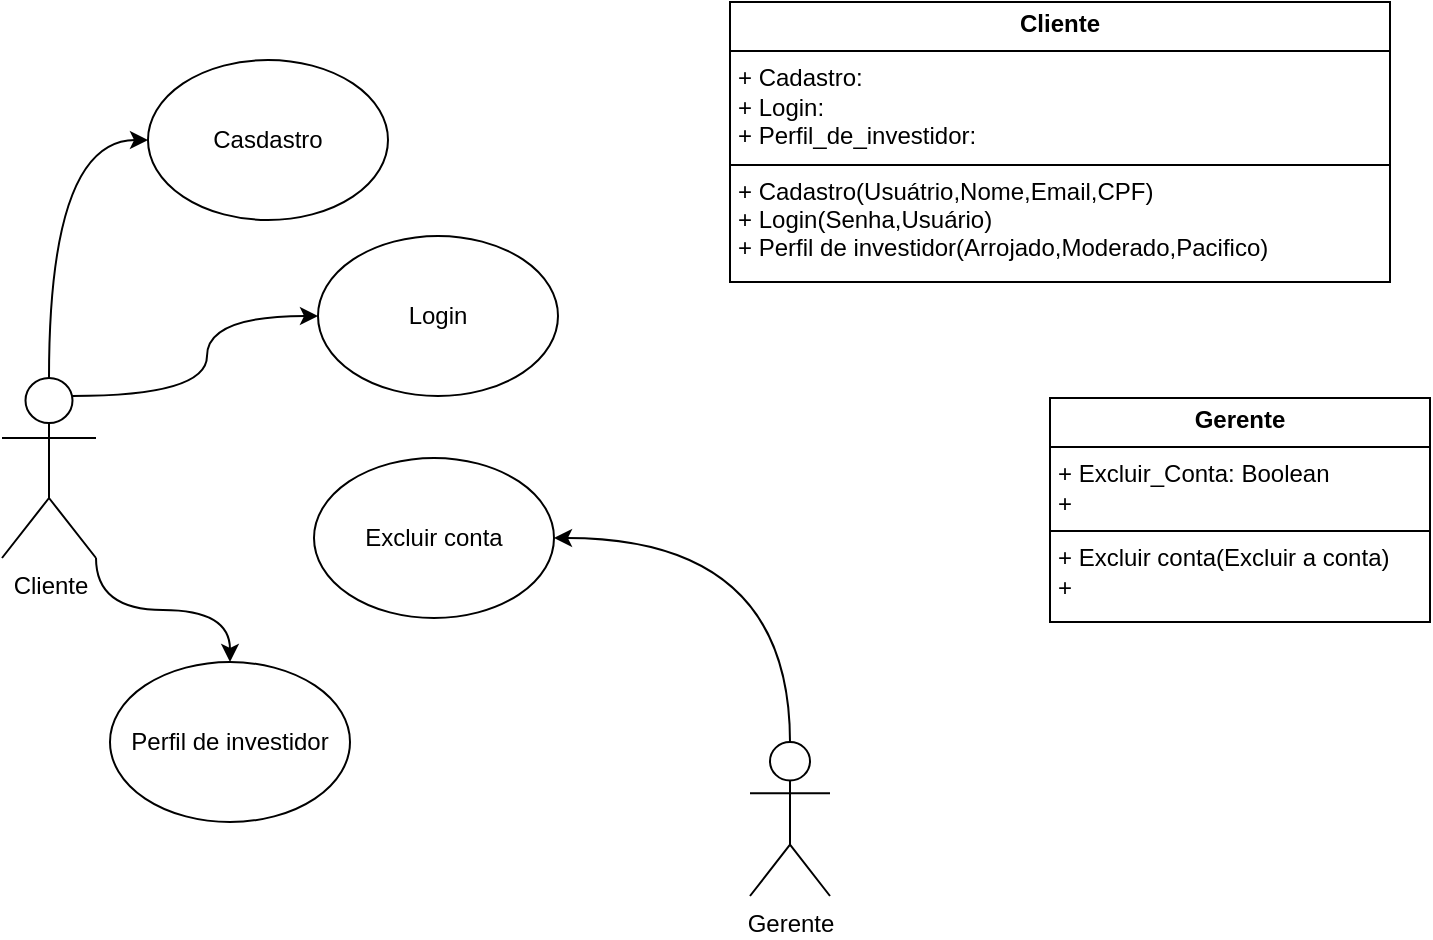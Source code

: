<mxfile version="26.1.3" pages="3">
  <diagram id="YiMTqJKwDYF6vRVPjCFN" name="Exemplo">
    <mxGraphModel dx="1850" dy="1091" grid="1" gridSize="10" guides="1" tooltips="1" connect="1" arrows="1" fold="1" page="0" pageScale="1" pageWidth="827" pageHeight="1169" math="0" shadow="0">
      <root>
        <mxCell id="0" />
        <mxCell id="1" parent="0" />
        <mxCell id="x46C2pyT2gjfAuQc5zcK-3" value="Casdastro" style="ellipse;whiteSpace=wrap;html=1;" parent="1" vertex="1">
          <mxGeometry x="-661" y="-11" width="120" height="80" as="geometry" />
        </mxCell>
        <mxCell id="9Rf2MA_FwwKXXwiIyqJm-19" style="edgeStyle=orthogonalEdgeStyle;curved=1;rounded=0;orthogonalLoop=1;jettySize=auto;html=1;exitX=0.5;exitY=0;exitDx=0;exitDy=0;exitPerimeter=0;entryX=0;entryY=0.5;entryDx=0;entryDy=0;" edge="1" parent="1" source="wG24ISfvj3rp2JO2qVLN-1" target="x46C2pyT2gjfAuQc5zcK-3">
          <mxGeometry relative="1" as="geometry" />
        </mxCell>
        <mxCell id="9Rf2MA_FwwKXXwiIyqJm-20" style="edgeStyle=orthogonalEdgeStyle;curved=1;rounded=0;orthogonalLoop=1;jettySize=auto;html=1;exitX=0.75;exitY=0.1;exitDx=0;exitDy=0;exitPerimeter=0;entryX=0;entryY=0.5;entryDx=0;entryDy=0;" edge="1" parent="1" source="wG24ISfvj3rp2JO2qVLN-1" target="wG24ISfvj3rp2JO2qVLN-13">
          <mxGeometry relative="1" as="geometry" />
        </mxCell>
        <mxCell id="IO-HotitZ12Z8oJGn4w1-2" style="edgeStyle=orthogonalEdgeStyle;curved=1;rounded=0;orthogonalLoop=1;jettySize=auto;html=1;exitX=1;exitY=1;exitDx=0;exitDy=0;exitPerimeter=0;entryX=0.5;entryY=0;entryDx=0;entryDy=0;" edge="1" parent="1" source="wG24ISfvj3rp2JO2qVLN-1" target="IO-HotitZ12Z8oJGn4w1-1">
          <mxGeometry relative="1" as="geometry" />
        </mxCell>
        <mxCell id="wG24ISfvj3rp2JO2qVLN-1" value="Cliente" style="shape=umlActor;verticalLabelPosition=bottom;verticalAlign=top;html=1;outlineConnect=0;" parent="1" vertex="1">
          <mxGeometry x="-734" y="148" width="47" height="90" as="geometry" />
        </mxCell>
        <mxCell id="wG24ISfvj3rp2JO2qVLN-13" value="Login" style="ellipse;whiteSpace=wrap;html=1;" parent="1" vertex="1">
          <mxGeometry x="-576" y="77" width="120" height="80" as="geometry" />
        </mxCell>
        <mxCell id="E99m4t5R8DJosONwmkcJ-4" value="&lt;p style=&quot;margin:0px;margin-top:4px;text-align:center;&quot;&gt;&lt;b&gt;Cliente&lt;/b&gt;&lt;/p&gt;&lt;hr size=&quot;1&quot; style=&quot;border-style:solid;&quot;&gt;&lt;p style=&quot;margin:0px;margin-left:4px;&quot;&gt;+ Cadastro:&lt;/p&gt;&lt;p style=&quot;margin:0px;margin-left:4px;&quot;&gt;+ Login:&lt;/p&gt;&lt;p style=&quot;margin:0px;margin-left:4px;&quot;&gt;+ Perfil_de_investidor:&lt;/p&gt;&lt;hr size=&quot;1&quot; style=&quot;border-style:solid;&quot;&gt;&lt;p style=&quot;margin:0px;margin-left:4px;&quot;&gt;+ Cadastro(Usuátrio,Nome,Email,CPF)&lt;br&gt;+ Login(Senha,Usuário)&lt;/p&gt;&lt;p style=&quot;margin:0px;margin-left:4px;&quot;&gt;+ Perfil de investidor(Arrojado,Moderado,Pacifico)&lt;/p&gt;" style="verticalAlign=top;align=left;overflow=fill;html=1;whiteSpace=wrap;" vertex="1" parent="1">
          <mxGeometry x="-370" y="-40" width="330" height="140" as="geometry" />
        </mxCell>
        <mxCell id="9Rf2MA_FwwKXXwiIyqJm-1" value="Excluir conta" style="ellipse;whiteSpace=wrap;html=1;" vertex="1" parent="1">
          <mxGeometry x="-578" y="188" width="120" height="80" as="geometry" />
        </mxCell>
        <mxCell id="9Rf2MA_FwwKXXwiIyqJm-22" style="edgeStyle=orthogonalEdgeStyle;curved=1;rounded=0;orthogonalLoop=1;jettySize=auto;html=1;exitX=0.5;exitY=0;exitDx=0;exitDy=0;exitPerimeter=0;entryX=1;entryY=0.5;entryDx=0;entryDy=0;" edge="1" parent="1" source="9Rf2MA_FwwKXXwiIyqJm-16" target="9Rf2MA_FwwKXXwiIyqJm-1">
          <mxGeometry relative="1" as="geometry" />
        </mxCell>
        <mxCell id="9Rf2MA_FwwKXXwiIyqJm-16" value="Gerente" style="shape=umlActor;verticalLabelPosition=bottom;verticalAlign=top;html=1;outlineConnect=0;" vertex="1" parent="1">
          <mxGeometry x="-360" y="330" width="40" height="77" as="geometry" />
        </mxCell>
        <mxCell id="9Rf2MA_FwwKXXwiIyqJm-25" value="&lt;p style=&quot;margin:0px;margin-top:4px;text-align:center;&quot;&gt;&lt;b&gt;Gerente&lt;/b&gt;&lt;/p&gt;&lt;hr size=&quot;1&quot; style=&quot;border-style:solid;&quot;&gt;&lt;p style=&quot;margin:0px;margin-left:4px;&quot;&gt;+ Excluir_Conta: Boolean&lt;br&gt;+&amp;nbsp;&lt;/p&gt;&lt;hr size=&quot;1&quot; style=&quot;border-style:solid;&quot;&gt;&lt;p style=&quot;margin:0px;margin-left:4px;&quot;&gt;+ Excluir conta(Excluir a conta)&lt;br&gt;+&amp;nbsp;&lt;/p&gt;" style="verticalAlign=top;align=left;overflow=fill;html=1;whiteSpace=wrap;" vertex="1" parent="1">
          <mxGeometry x="-210" y="158" width="190" height="112" as="geometry" />
        </mxCell>
        <mxCell id="IO-HotitZ12Z8oJGn4w1-1" value="Perfil de investidor" style="ellipse;whiteSpace=wrap;html=1;" vertex="1" parent="1">
          <mxGeometry x="-680" y="290" width="120" height="80" as="geometry" />
        </mxCell>
      </root>
    </mxGraphModel>
  </diagram>
  <diagram id="fKSHDK6TExbN_JwvmpGc" name="D. Caso de uso">
    <mxGraphModel dx="1050" dy="557" grid="1" gridSize="10" guides="1" tooltips="1" connect="1" arrows="1" fold="1" page="1" pageScale="1" pageWidth="827" pageHeight="1169" background="none" math="0" shadow="1">
      <root>
        <mxCell id="0" />
        <mxCell id="1" parent="0" />
        <mxCell id="9OFZfF6DnT_0P9i0OkQr-1" value="Criar conta" style="ellipse;whiteSpace=wrap;html=1;" vertex="1" parent="1">
          <mxGeometry x="294" y="30" width="120" height="80" as="geometry" />
        </mxCell>
        <mxCell id="9OFZfF6DnT_0P9i0OkQr-2" value="Editar conta" style="ellipse;whiteSpace=wrap;html=1;" vertex="1" parent="1">
          <mxGeometry x="400" y="110" width="120" height="80" as="geometry" />
        </mxCell>
        <mxCell id="9OFZfF6DnT_0P9i0OkQr-3" value="Excluir conta" style="ellipse;whiteSpace=wrap;html=1;" vertex="1" parent="1">
          <mxGeometry x="414" y="230" width="120" height="80" as="geometry" />
        </mxCell>
        <mxCell id="9OFZfF6DnT_0P9i0OkQr-11" style="edgeStyle=orthogonalEdgeStyle;rounded=0;orthogonalLoop=1;jettySize=auto;html=1;exitX=0.5;exitY=0;exitDx=0;exitDy=0;exitPerimeter=0;entryX=0.5;entryY=1;entryDx=0;entryDy=0;" edge="1" parent="1" source="9OFZfF6DnT_0P9i0OkQr-4" target="9OFZfF6DnT_0P9i0OkQr-1">
          <mxGeometry relative="1" as="geometry" />
        </mxCell>
        <mxCell id="9OFZfF6DnT_0P9i0OkQr-22" style="edgeStyle=orthogonalEdgeStyle;rounded=0;orthogonalLoop=1;jettySize=auto;html=1;exitX=1;exitY=0.333;exitDx=0;exitDy=0;exitPerimeter=0;entryX=0;entryY=0.5;entryDx=0;entryDy=0;" edge="1" parent="1" source="9OFZfF6DnT_0P9i0OkQr-4" target="9OFZfF6DnT_0P9i0OkQr-2">
          <mxGeometry relative="1" as="geometry" />
        </mxCell>
        <mxCell id="9OFZfF6DnT_0P9i0OkQr-4" value="Cliente" style="shape=umlActor;verticalLabelPosition=bottom;verticalAlign=top;html=1;outlineConnect=0;" vertex="1" parent="1">
          <mxGeometry x="280" y="200" width="40" height="80" as="geometry" />
        </mxCell>
        <mxCell id="9OFZfF6DnT_0P9i0OkQr-14" value="Recuperar senha" style="ellipse;whiteSpace=wrap;html=1;" vertex="1" parent="1">
          <mxGeometry x="340" y="340" width="120" height="80" as="geometry" />
        </mxCell>
        <mxCell id="9OFZfF6DnT_0P9i0OkQr-23" style="edgeStyle=orthogonalEdgeStyle;rounded=0;orthogonalLoop=1;jettySize=auto;html=1;exitX=0.25;exitY=0.1;exitDx=0;exitDy=0;exitPerimeter=0;entryX=1;entryY=0.5;entryDx=0;entryDy=0;" edge="1" parent="1" source="9OFZfF6DnT_0P9i0OkQr-19" target="9OFZfF6DnT_0P9i0OkQr-1">
          <mxGeometry relative="1" as="geometry" />
        </mxCell>
        <mxCell id="9OFZfF6DnT_0P9i0OkQr-25" style="edgeStyle=orthogonalEdgeStyle;rounded=0;orthogonalLoop=1;jettySize=auto;html=1;exitX=0;exitY=0.333;exitDx=0;exitDy=0;exitPerimeter=0;entryX=1;entryY=0.5;entryDx=0;entryDy=0;" edge="1" parent="1" source="9OFZfF6DnT_0P9i0OkQr-19" target="9OFZfF6DnT_0P9i0OkQr-3">
          <mxGeometry relative="1" as="geometry" />
        </mxCell>
        <mxCell id="9OFZfF6DnT_0P9i0OkQr-26" style="edgeStyle=orthogonalEdgeStyle;rounded=0;orthogonalLoop=1;jettySize=auto;html=1;exitX=0;exitY=1;exitDx=0;exitDy=0;exitPerimeter=0;entryX=1;entryY=0.5;entryDx=0;entryDy=0;" edge="1" parent="1" source="9OFZfF6DnT_0P9i0OkQr-19" target="9OFZfF6DnT_0P9i0OkQr-14">
          <mxGeometry relative="1" as="geometry" />
        </mxCell>
        <mxCell id="9OFZfF6DnT_0P9i0OkQr-19" value="Gerente" style="shape=umlActor;verticalLabelPosition=bottom;verticalAlign=top;html=1;outlineConnect=0;" vertex="1" parent="1">
          <mxGeometry x="710" y="130" width="40" height="80" as="geometry" />
        </mxCell>
      </root>
    </mxGraphModel>
  </diagram>
  <diagram id="6zSDGpq8xwgh9p5FZyTl" name="D. Classes">
    <mxGraphModel dx="1050" dy="691" grid="1" gridSize="10" guides="1" tooltips="1" connect="1" arrows="1" fold="1" page="1" pageScale="1" pageWidth="827" pageHeight="1169" math="0" shadow="0">
      <root>
        <mxCell id="0" />
        <mxCell id="1" parent="0" />
        <mxCell id="1Ft0Y9lOAYBuOPqj0RlM-1" value="&lt;p style=&quot;margin:0px;margin-top:4px;text-align:center;&quot;&gt;&lt;b&gt;Cliente&lt;/b&gt;&lt;/p&gt;&lt;hr size=&quot;1&quot; style=&quot;border-style:solid;&quot;&gt;&lt;p style=&quot;margin:0px;margin-left:4px;&quot;&gt;+ Criar_conta:&lt;br&gt;+ Login:&lt;/p&gt;&lt;hr size=&quot;1&quot; style=&quot;border-style:solid;&quot;&gt;&lt;p style=&quot;margin:0px;margin-left:4px;&quot;&gt;+ Criar conta(Nome,Usuário,Email,CPF,Senha)&lt;br&gt;+ Login(Usuário,Senha)&lt;/p&gt;&lt;p style=&quot;margin:0px;margin-left:4px;&quot;&gt;+&amp;nbsp;&lt;/p&gt;" style="verticalAlign=top;align=left;overflow=fill;html=1;whiteSpace=wrap;" vertex="1" parent="1">
          <mxGeometry x="319" y="150" width="311" height="140" as="geometry" />
        </mxCell>
      </root>
    </mxGraphModel>
  </diagram>
</mxfile>
